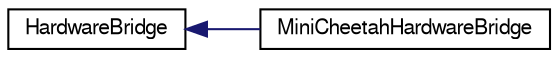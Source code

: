 digraph "Graphical Class Hierarchy"
{
  edge [fontname="FreeSans",fontsize="10",labelfontname="FreeSans",labelfontsize="10"];
  node [fontname="FreeSans",fontsize="10",shape=record];
  rankdir="LR";
  Node1 [label="HardwareBridge",height=0.2,width=0.4,color="black", fillcolor="white", style="filled",URL="$d8/dd8/class_hardware_bridge.html"];
  Node1 -> Node2 [dir="back",color="midnightblue",fontsize="10",style="solid",fontname="FreeSans"];
  Node2 [label="MiniCheetahHardwareBridge",height=0.2,width=0.4,color="black", fillcolor="white", style="filled",URL="$d0/dc5/class_mini_cheetah_hardware_bridge.html"];
}

